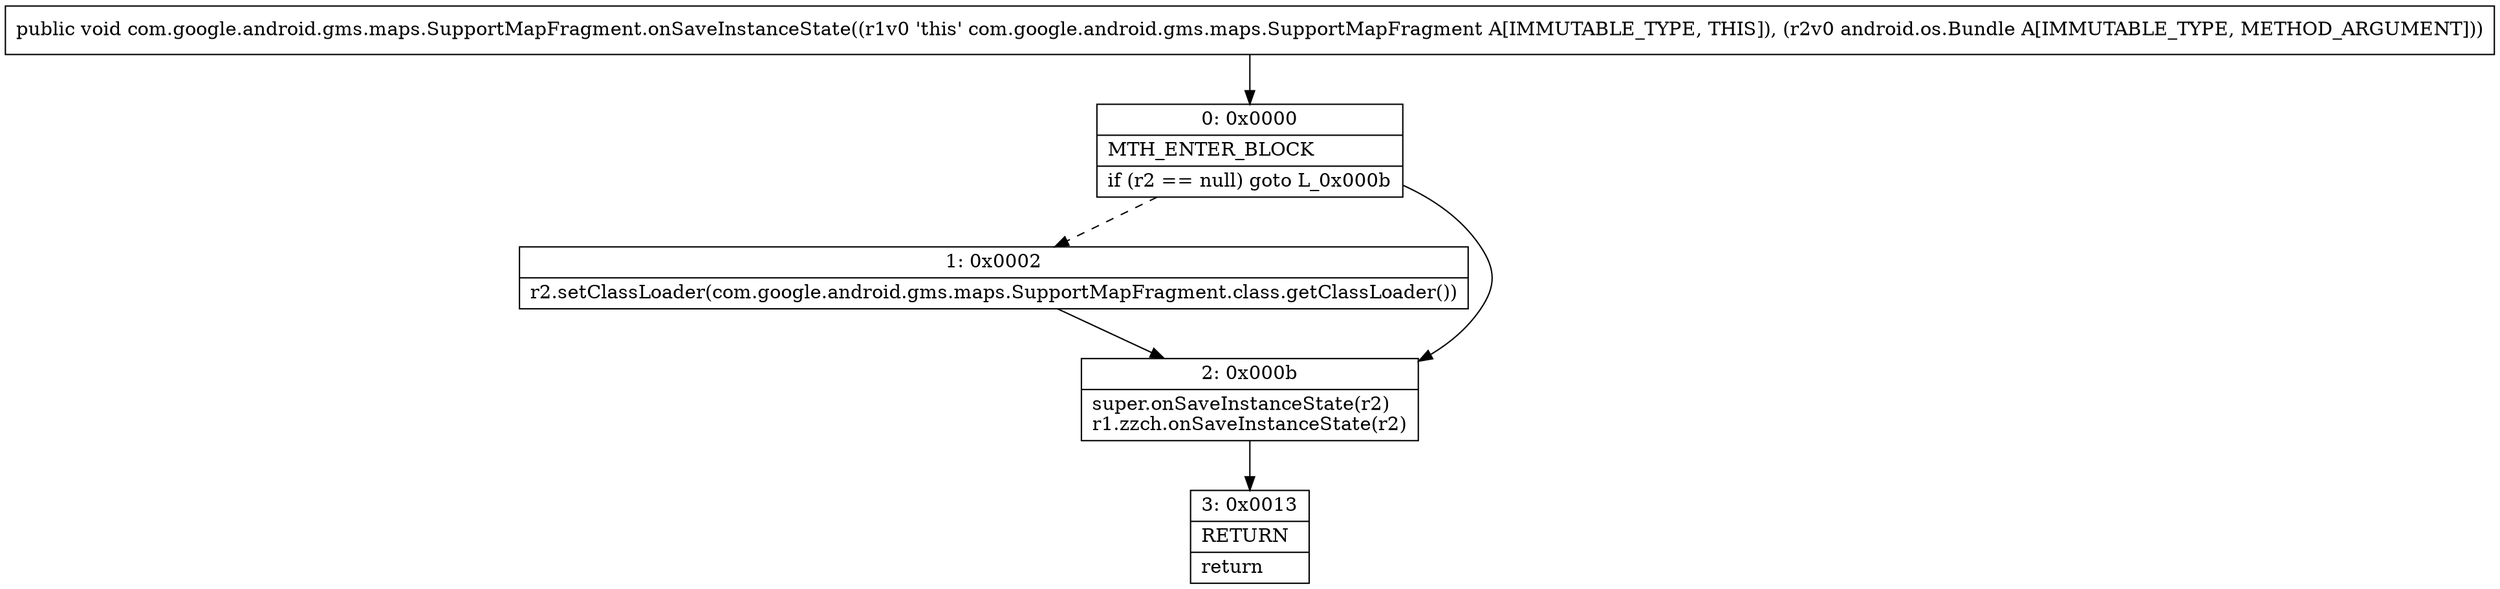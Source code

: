 digraph "CFG forcom.google.android.gms.maps.SupportMapFragment.onSaveInstanceState(Landroid\/os\/Bundle;)V" {
Node_0 [shape=record,label="{0\:\ 0x0000|MTH_ENTER_BLOCK\l|if (r2 == null) goto L_0x000b\l}"];
Node_1 [shape=record,label="{1\:\ 0x0002|r2.setClassLoader(com.google.android.gms.maps.SupportMapFragment.class.getClassLoader())\l}"];
Node_2 [shape=record,label="{2\:\ 0x000b|super.onSaveInstanceState(r2)\lr1.zzch.onSaveInstanceState(r2)\l}"];
Node_3 [shape=record,label="{3\:\ 0x0013|RETURN\l|return\l}"];
MethodNode[shape=record,label="{public void com.google.android.gms.maps.SupportMapFragment.onSaveInstanceState((r1v0 'this' com.google.android.gms.maps.SupportMapFragment A[IMMUTABLE_TYPE, THIS]), (r2v0 android.os.Bundle A[IMMUTABLE_TYPE, METHOD_ARGUMENT])) }"];
MethodNode -> Node_0;
Node_0 -> Node_1[style=dashed];
Node_0 -> Node_2;
Node_1 -> Node_2;
Node_2 -> Node_3;
}

